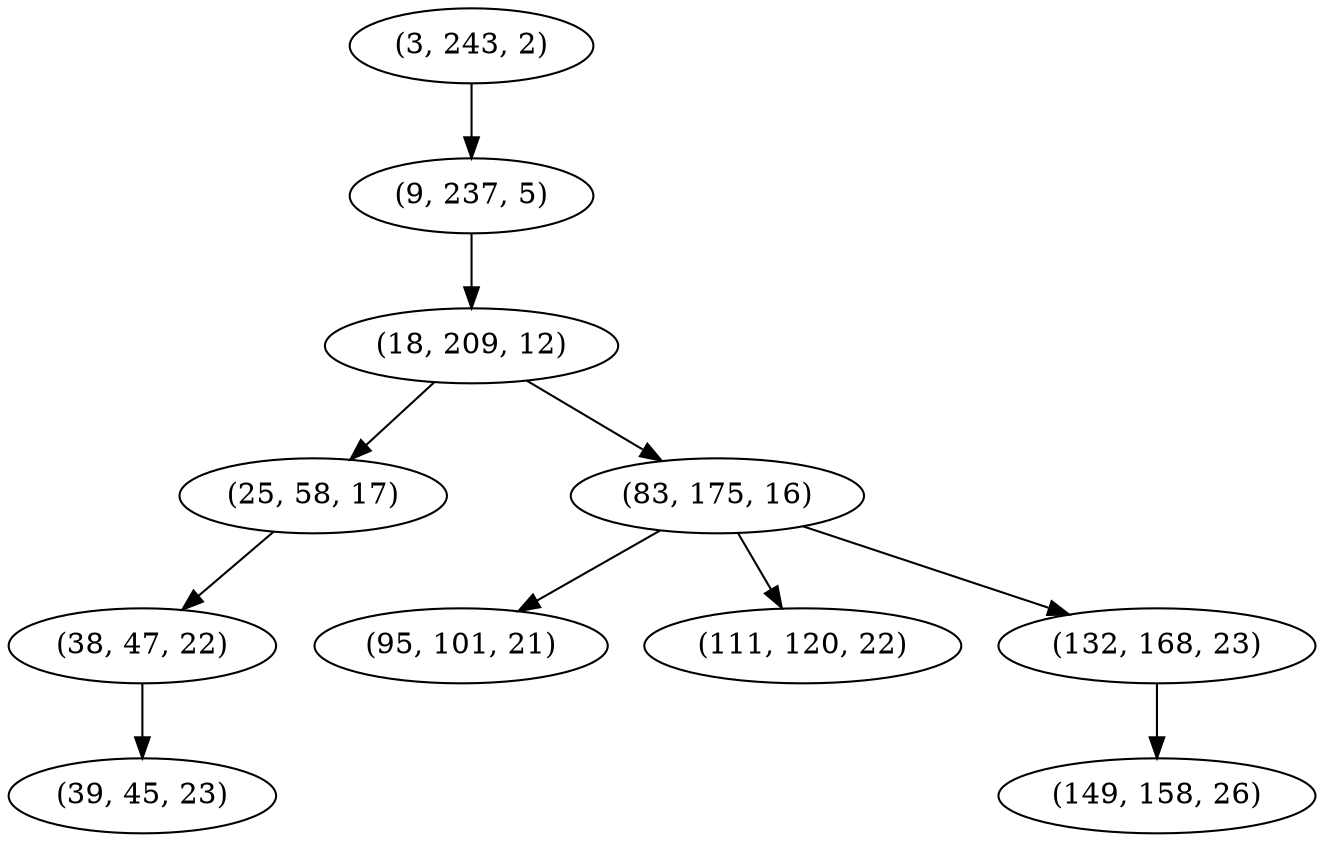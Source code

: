 digraph tree {
    "(3, 243, 2)";
    "(9, 237, 5)";
    "(18, 209, 12)";
    "(25, 58, 17)";
    "(38, 47, 22)";
    "(39, 45, 23)";
    "(83, 175, 16)";
    "(95, 101, 21)";
    "(111, 120, 22)";
    "(132, 168, 23)";
    "(149, 158, 26)";
    "(3, 243, 2)" -> "(9, 237, 5)";
    "(9, 237, 5)" -> "(18, 209, 12)";
    "(18, 209, 12)" -> "(25, 58, 17)";
    "(18, 209, 12)" -> "(83, 175, 16)";
    "(25, 58, 17)" -> "(38, 47, 22)";
    "(38, 47, 22)" -> "(39, 45, 23)";
    "(83, 175, 16)" -> "(95, 101, 21)";
    "(83, 175, 16)" -> "(111, 120, 22)";
    "(83, 175, 16)" -> "(132, 168, 23)";
    "(132, 168, 23)" -> "(149, 158, 26)";
}

